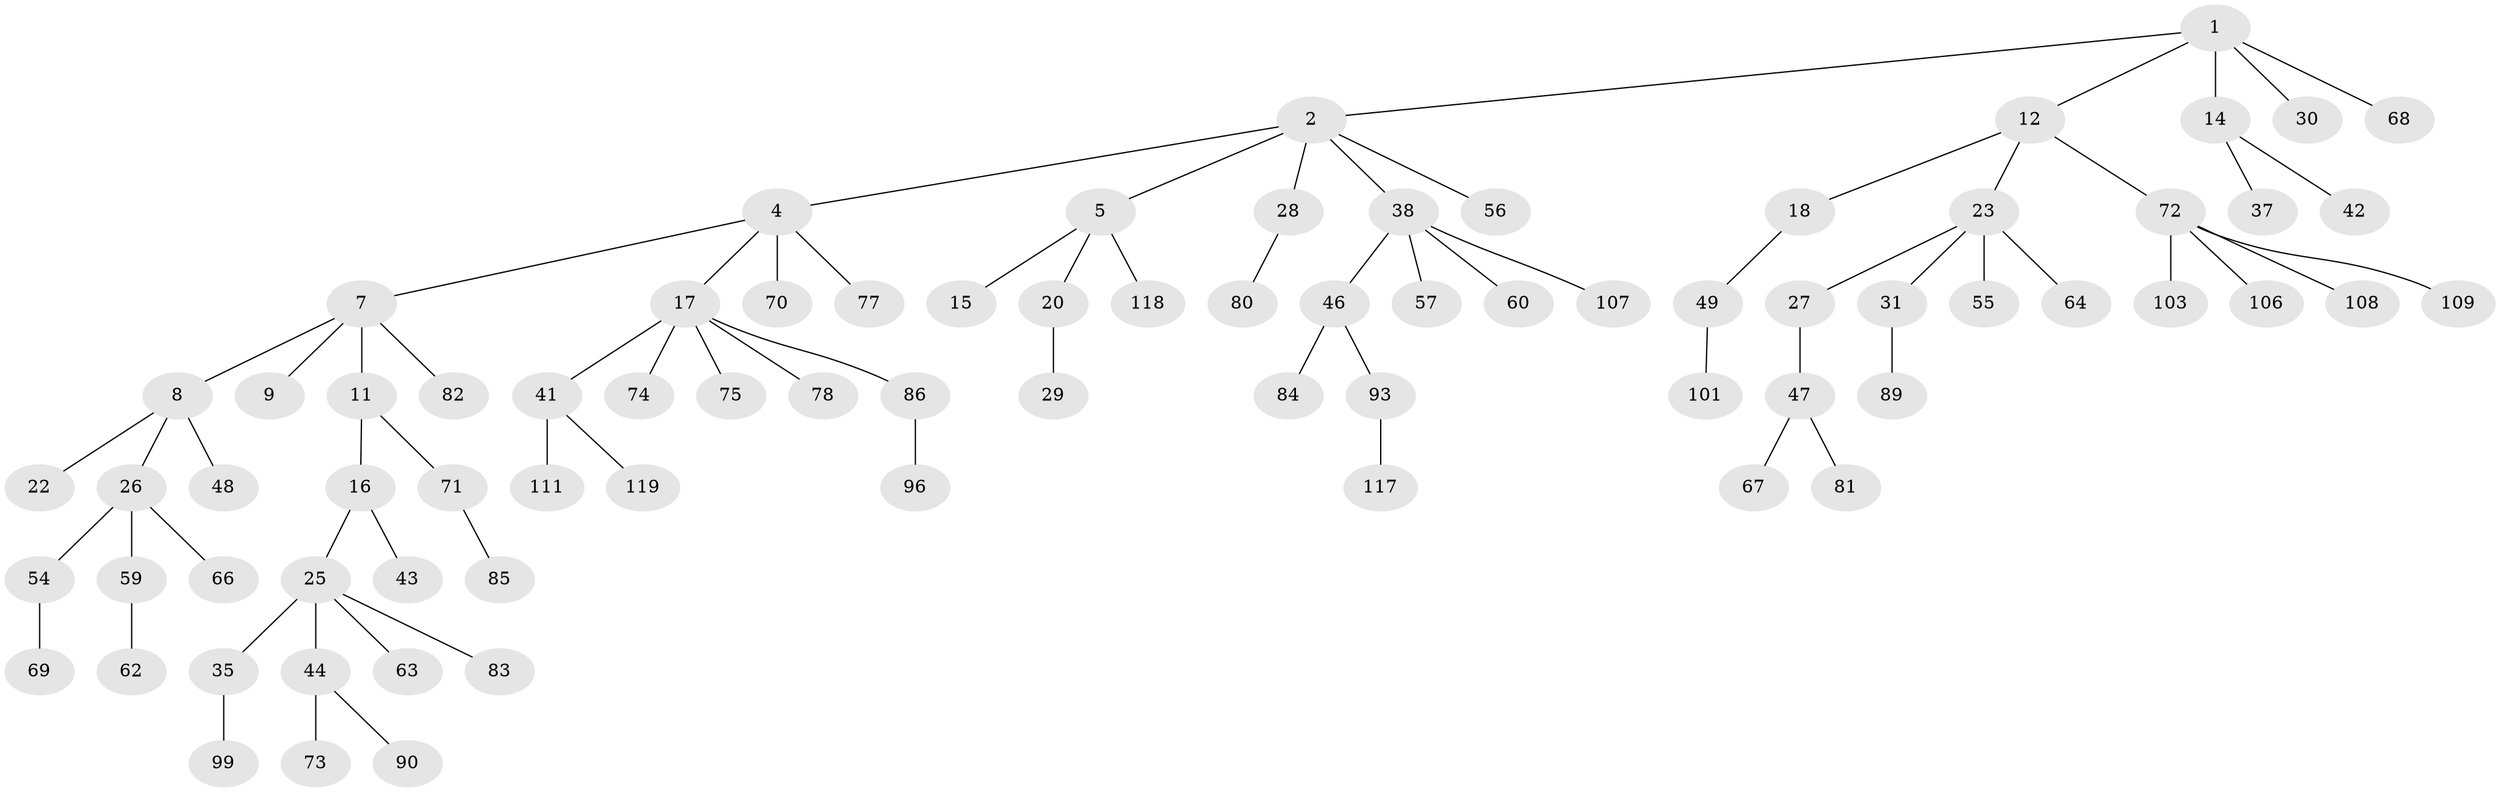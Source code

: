 // original degree distribution, {3: 0.16666666666666666, 5: 0.05, 4: 0.075, 2: 0.225, 1: 0.48333333333333334}
// Generated by graph-tools (version 1.1) at 2025/42/03/06/25 10:42:02]
// undirected, 78 vertices, 77 edges
graph export_dot {
graph [start="1"]
  node [color=gray90,style=filled];
  1 [super="+3"];
  2 [super="+10"];
  4 [super="+6"];
  5 [super="+33"];
  7 [super="+40"];
  8 [super="+21"];
  9 [super="+102"];
  11 [super="+50"];
  12 [super="+13"];
  14 [super="+34"];
  15;
  16 [super="+24"];
  17 [super="+65"];
  18 [super="+19"];
  20 [super="+98"];
  22;
  23 [super="+53"];
  25 [super="+39"];
  26 [super="+36"];
  27 [super="+61"];
  28 [super="+58"];
  29;
  30 [super="+32"];
  31 [super="+52"];
  35 [super="+92"];
  37;
  38 [super="+45"];
  41 [super="+110"];
  42;
  43;
  44 [super="+51"];
  46;
  47 [super="+88"];
  48;
  49 [super="+91"];
  54;
  55;
  56;
  57 [super="+87"];
  59;
  60;
  62 [super="+113"];
  63;
  64;
  66;
  67;
  68;
  69 [super="+76"];
  70 [super="+100"];
  71 [super="+105"];
  72 [super="+79"];
  73 [super="+115"];
  74;
  75 [super="+112"];
  77 [super="+94"];
  78;
  80;
  81;
  82;
  83;
  84 [super="+104"];
  85;
  86 [super="+95"];
  89;
  90;
  93 [super="+97"];
  96;
  99;
  101;
  103;
  106;
  107 [super="+116"];
  108;
  109 [super="+114"];
  111 [super="+120"];
  117;
  118;
  119;
  1 -- 2;
  1 -- 68;
  1 -- 12;
  1 -- 14;
  1 -- 30;
  2 -- 4;
  2 -- 5;
  2 -- 28;
  2 -- 56;
  2 -- 38;
  4 -- 77;
  4 -- 17;
  4 -- 70;
  4 -- 7;
  5 -- 15;
  5 -- 20;
  5 -- 118;
  7 -- 8;
  7 -- 9;
  7 -- 11;
  7 -- 82;
  8 -- 26;
  8 -- 48;
  8 -- 22;
  11 -- 16;
  11 -- 71;
  12 -- 18;
  12 -- 23;
  12 -- 72;
  14 -- 37;
  14 -- 42;
  16 -- 25;
  16 -- 43;
  17 -- 41;
  17 -- 75;
  17 -- 78;
  17 -- 74;
  17 -- 86;
  18 -- 49;
  20 -- 29;
  23 -- 27;
  23 -- 31;
  23 -- 64;
  23 -- 55;
  25 -- 35;
  25 -- 44;
  25 -- 83;
  25 -- 63;
  26 -- 59;
  26 -- 66;
  26 -- 54;
  27 -- 47;
  28 -- 80;
  31 -- 89;
  35 -- 99;
  38 -- 46;
  38 -- 57;
  38 -- 60;
  38 -- 107;
  41 -- 111;
  41 -- 119;
  44 -- 73;
  44 -- 90;
  46 -- 84;
  46 -- 93;
  47 -- 67;
  47 -- 81;
  49 -- 101;
  54 -- 69;
  59 -- 62;
  71 -- 85;
  72 -- 108;
  72 -- 109;
  72 -- 106;
  72 -- 103;
  86 -- 96;
  93 -- 117;
}
